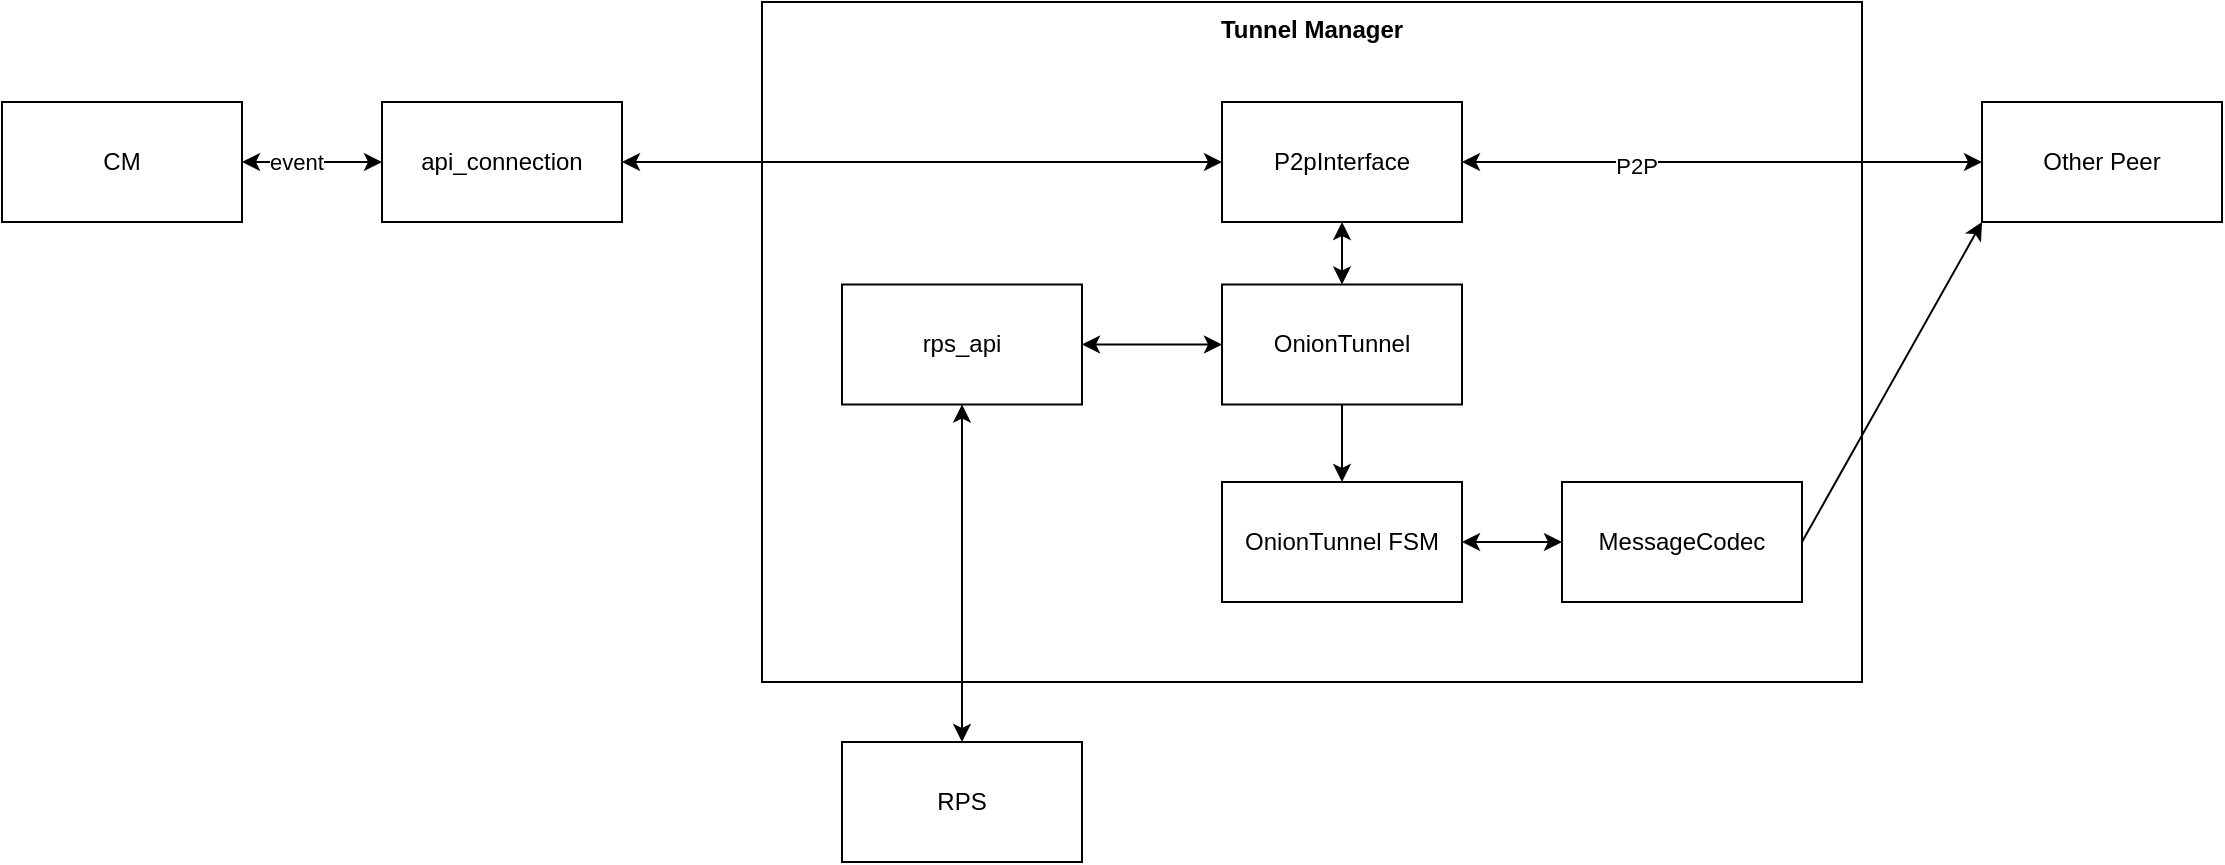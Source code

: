 <mxfile version="14.5.1" type="device"><diagram id="H-2fsT-JXUFtB3dBgHs2" name="Seite-1"><mxGraphModel dx="1102" dy="1000" grid="1" gridSize="10" guides="1" tooltips="1" connect="1" arrows="1" fold="1" page="1" pageScale="1" pageWidth="1169" pageHeight="827" math="0" shadow="0"><root><mxCell id="0"/><mxCell id="1" parent="0"/><mxCell id="G4bAq74vxgJnBbyxK8h8-1" value="api_connection" style="rounded=0;whiteSpace=wrap;html=1;" parent="1" vertex="1"><mxGeometry x="240" y="140" width="120" height="60" as="geometry"/></mxCell><mxCell id="G4bAq74vxgJnBbyxK8h8-2" value="" style="endArrow=classic;html=1;entryX=0;entryY=0.5;entryDx=0;entryDy=0;exitX=1;exitY=0.5;exitDx=0;exitDy=0;startArrow=classic;startFill=1;" parent="1" target="G4bAq74vxgJnBbyxK8h8-1" edge="1" source="G4bAq74vxgJnBbyxK8h8-4"><mxGeometry width="50" height="50" relative="1" as="geometry"><mxPoint x="170" y="170" as="sourcePoint"/><mxPoint x="570" y="310" as="targetPoint"/></mxGeometry></mxCell><mxCell id="G4bAq74vxgJnBbyxK8h8-3" value="event" style="edgeLabel;html=1;align=center;verticalAlign=middle;resizable=0;points=[];" parent="G4bAq74vxgJnBbyxK8h8-2" vertex="1" connectable="0"><mxGeometry x="-0.236" relative="1" as="geometry"><mxPoint as="offset"/></mxGeometry></mxCell><mxCell id="G4bAq74vxgJnBbyxK8h8-4" value="CM" style="rounded=0;whiteSpace=wrap;html=1;" parent="1" vertex="1"><mxGeometry x="50" y="140" width="120" height="60" as="geometry"/></mxCell><mxCell id="_1kObw2zKwvDSxbp1kEJ-1" value="RPS" style="rounded=0;whiteSpace=wrap;html=1;" vertex="1" parent="1"><mxGeometry x="470" y="460" width="120" height="60" as="geometry"/></mxCell><mxCell id="_1kObw2zKwvDSxbp1kEJ-3" value="Tunnel Manager" style="whiteSpace=wrap;html=1;fontStyle=1;verticalAlign=top;" vertex="1" parent="1"><mxGeometry x="430" y="90" width="550" height="340" as="geometry"/></mxCell><mxCell id="_1kObw2zKwvDSxbp1kEJ-5" value="" style="endArrow=classic;startArrow=classic;html=1;entryX=0.5;entryY=1;entryDx=0;entryDy=0;exitX=0.5;exitY=0;exitDx=0;exitDy=0;" edge="1" parent="1" source="_1kObw2zKwvDSxbp1kEJ-1" target="_1kObw2zKwvDSxbp1kEJ-2"><mxGeometry width="50" height="50" relative="1" as="geometry"><mxPoint x="520" y="561.25" as="sourcePoint"/><mxPoint x="570" y="511.25" as="targetPoint"/></mxGeometry></mxCell><mxCell id="_1kObw2zKwvDSxbp1kEJ-6" value="" style="endArrow=classic;startArrow=classic;html=1;entryX=0;entryY=0.5;entryDx=0;entryDy=0;exitX=1;exitY=0.5;exitDx=0;exitDy=0;" edge="1" parent="1" source="G4bAq74vxgJnBbyxK8h8-1" target="_1kObw2zKwvDSxbp1kEJ-11"><mxGeometry width="50" height="50" relative="1" as="geometry"><mxPoint x="470" y="561.25" as="sourcePoint"/><mxPoint x="520" y="511.25" as="targetPoint"/></mxGeometry></mxCell><mxCell id="_1kObw2zKwvDSxbp1kEJ-2" value="rps_api" style="whiteSpace=wrap;html=1;" vertex="1" parent="1"><mxGeometry x="470" y="231.25" width="120" height="60" as="geometry"/></mxCell><mxCell id="_1kObw2zKwvDSxbp1kEJ-7" value="OnionTunnel FSM" style="rounded=0;whiteSpace=wrap;html=1;" vertex="1" parent="1"><mxGeometry x="660" y="330" width="120" height="60" as="geometry"/></mxCell><mxCell id="_1kObw2zKwvDSxbp1kEJ-8" value="Other Peer" style="rounded=0;whiteSpace=wrap;html=1;" vertex="1" parent="1"><mxGeometry x="1040" y="140" width="120" height="60" as="geometry"/></mxCell><mxCell id="_1kObw2zKwvDSxbp1kEJ-9" value="" style="endArrow=classic;startArrow=classic;html=1;exitX=0;exitY=0.5;exitDx=0;exitDy=0;entryX=1;entryY=0.5;entryDx=0;entryDy=0;" edge="1" parent="1" source="_1kObw2zKwvDSxbp1kEJ-8" target="_1kObw2zKwvDSxbp1kEJ-11"><mxGeometry width="50" height="50" relative="1" as="geometry"><mxPoint x="530" y="430" as="sourcePoint"/><mxPoint x="580" y="380" as="targetPoint"/></mxGeometry></mxCell><mxCell id="_1kObw2zKwvDSxbp1kEJ-10" value="P2P" style="edgeLabel;html=1;align=center;verticalAlign=middle;resizable=0;points=[];" vertex="1" connectable="0" parent="_1kObw2zKwvDSxbp1kEJ-9"><mxGeometry x="0.333" y="2" relative="1" as="geometry"><mxPoint as="offset"/></mxGeometry></mxCell><mxCell id="_1kObw2zKwvDSxbp1kEJ-11" value="P2pInterface" style="rounded=0;whiteSpace=wrap;html=1;" vertex="1" parent="1"><mxGeometry x="660" y="140" width="120" height="60" as="geometry"/></mxCell><mxCell id="_1kObw2zKwvDSxbp1kEJ-13" value="OnionTunnel" style="rounded=0;whiteSpace=wrap;html=1;" vertex="1" parent="1"><mxGeometry x="660" y="231.25" width="120" height="60" as="geometry"/></mxCell><mxCell id="_1kObw2zKwvDSxbp1kEJ-14" value="" style="endArrow=classic;startArrow=classic;html=1;entryX=0.5;entryY=1;entryDx=0;entryDy=0;exitX=0.5;exitY=0;exitDx=0;exitDy=0;" edge="1" parent="1" source="_1kObw2zKwvDSxbp1kEJ-13" target="_1kObw2zKwvDSxbp1kEJ-11"><mxGeometry width="50" height="50" relative="1" as="geometry"><mxPoint x="510" y="400" as="sourcePoint"/><mxPoint x="560" y="350" as="targetPoint"/></mxGeometry></mxCell><mxCell id="_1kObw2zKwvDSxbp1kEJ-15" value="" style="endArrow=classic;startArrow=classic;html=1;entryX=0;entryY=0.5;entryDx=0;entryDy=0;exitX=1;exitY=0.5;exitDx=0;exitDy=0;" edge="1" parent="1" source="_1kObw2zKwvDSxbp1kEJ-2" target="_1kObw2zKwvDSxbp1kEJ-13"><mxGeometry width="50" height="50" relative="1" as="geometry"><mxPoint x="510" y="400" as="sourcePoint"/><mxPoint x="560" y="350" as="targetPoint"/></mxGeometry></mxCell><mxCell id="_1kObw2zKwvDSxbp1kEJ-16" value="" style="endArrow=none;startArrow=classic;html=1;entryX=0.5;entryY=1;entryDx=0;entryDy=0;exitX=0.5;exitY=0;exitDx=0;exitDy=0;startFill=1;endFill=0;" edge="1" parent="1" source="_1kObw2zKwvDSxbp1kEJ-7" target="_1kObw2zKwvDSxbp1kEJ-13"><mxGeometry width="50" height="50" relative="1" as="geometry"><mxPoint x="510" y="400" as="sourcePoint"/><mxPoint x="560" y="350" as="targetPoint"/></mxGeometry></mxCell><mxCell id="_1kObw2zKwvDSxbp1kEJ-18" value="MessageCodec" style="rounded=0;whiteSpace=wrap;html=1;" vertex="1" parent="1"><mxGeometry x="830" y="330" width="120" height="60" as="geometry"/></mxCell><mxCell id="_1kObw2zKwvDSxbp1kEJ-19" value="" style="endArrow=classic;html=1;entryX=0;entryY=0.5;entryDx=0;entryDy=0;exitX=1;exitY=0.5;exitDx=0;exitDy=0;startArrow=classic;startFill=1;" edge="1" parent="1" source="_1kObw2zKwvDSxbp1kEJ-7" target="_1kObw2zKwvDSxbp1kEJ-18"><mxGeometry width="50" height="50" relative="1" as="geometry"><mxPoint x="780" y="360" as="sourcePoint"/><mxPoint x="630" y="320" as="targetPoint"/></mxGeometry></mxCell><mxCell id="_1kObw2zKwvDSxbp1kEJ-20" value="" style="endArrow=classic;html=1;entryX=0;entryY=1;entryDx=0;entryDy=0;exitX=1;exitY=0.5;exitDx=0;exitDy=0;" edge="1" parent="1" source="_1kObw2zKwvDSxbp1kEJ-18" target="_1kObw2zKwvDSxbp1kEJ-8"><mxGeometry width="50" height="50" relative="1" as="geometry"><mxPoint x="580" y="370" as="sourcePoint"/><mxPoint x="630" y="320" as="targetPoint"/></mxGeometry></mxCell></root></mxGraphModel></diagram></mxfile>